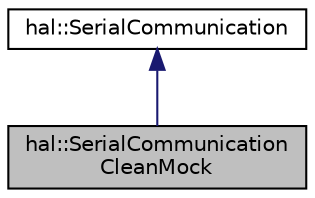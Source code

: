 digraph "hal::SerialCommunicationCleanMock"
{
 // INTERACTIVE_SVG=YES
  edge [fontname="Helvetica",fontsize="10",labelfontname="Helvetica",labelfontsize="10"];
  node [fontname="Helvetica",fontsize="10",shape=record];
  Node2 [label="hal::SerialCommunication\lCleanMock",height=0.2,width=0.4,color="black", fillcolor="grey75", style="filled", fontcolor="black"];
  Node3 -> Node2 [dir="back",color="midnightblue",fontsize="10",style="solid",fontname="Helvetica"];
  Node3 [label="hal::SerialCommunication",height=0.2,width=0.4,color="black", fillcolor="white", style="filled",URL="$d6/dba/classhal_1_1_serial_communication.html"];
}
